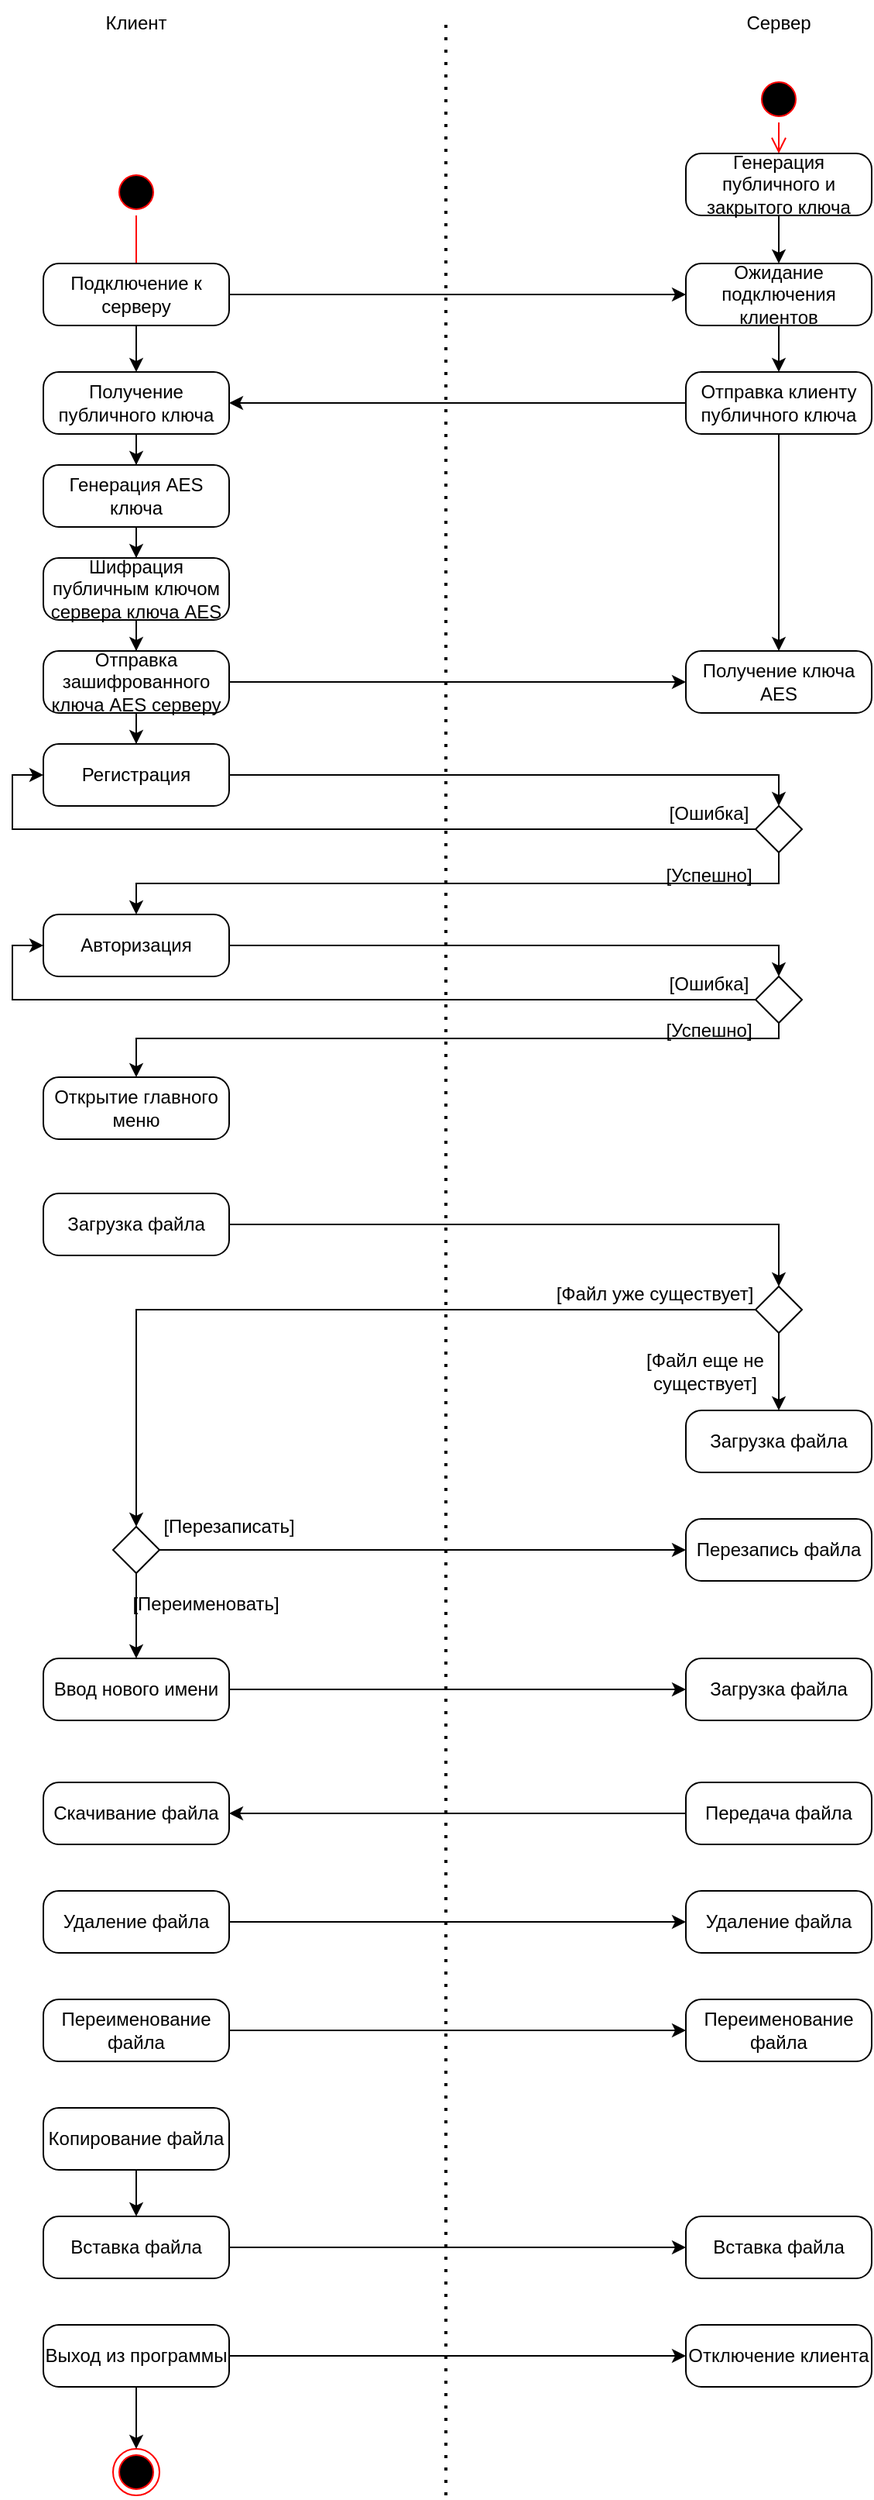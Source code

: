 <mxfile version="26.2.14">
  <diagram name="Страница — 1" id="XenM-EWN3IxrgHyjpjC9">
    <mxGraphModel dx="1773" dy="2209" grid="1" gridSize="10" guides="1" tooltips="1" connect="1" arrows="1" fold="1" page="1" pageScale="1" pageWidth="827" pageHeight="1169" math="0" shadow="0">
      <root>
        <mxCell id="0" />
        <mxCell id="1" parent="0" />
        <mxCell id="k0vnel52Xiy46VMur9Xz-1" value="Клиент" style="text;html=1;align=center;verticalAlign=middle;whiteSpace=wrap;rounded=0;" vertex="1" parent="1">
          <mxGeometry x="170" y="-130" width="60" height="30" as="geometry" />
        </mxCell>
        <mxCell id="k0vnel52Xiy46VMur9Xz-2" value="Сервер" style="text;html=1;align=center;verticalAlign=middle;whiteSpace=wrap;rounded=0;" vertex="1" parent="1">
          <mxGeometry x="585" y="-130" width="60" height="30" as="geometry" />
        </mxCell>
        <mxCell id="k0vnel52Xiy46VMur9Xz-3" value="" style="endArrow=none;dashed=1;html=1;dashPattern=1 3;strokeWidth=2;rounded=0;" edge="1" parent="1">
          <mxGeometry width="50" height="50" relative="1" as="geometry">
            <mxPoint x="400" y="1480" as="sourcePoint" />
            <mxPoint x="400" y="-120" as="targetPoint" />
          </mxGeometry>
        </mxCell>
        <mxCell id="k0vnel52Xiy46VMur9Xz-4" value="" style="ellipse;html=1;shape=startState;fillColor=#000000;strokeColor=#ff0000;" vertex="1" parent="1">
          <mxGeometry x="185" y="-21" width="30" height="30" as="geometry" />
        </mxCell>
        <mxCell id="k0vnel52Xiy46VMur9Xz-5" value="" style="edgeStyle=orthogonalEdgeStyle;html=1;verticalAlign=bottom;endArrow=open;endSize=8;strokeColor=#ff0000;rounded=0;" edge="1" source="k0vnel52Xiy46VMur9Xz-4" parent="1">
          <mxGeometry relative="1" as="geometry">
            <mxPoint x="200" y="63.5" as="targetPoint" />
          </mxGeometry>
        </mxCell>
        <mxCell id="k0vnel52Xiy46VMur9Xz-6" value="" style="ellipse;html=1;shape=startState;fillColor=#000000;strokeColor=#ff0000;" vertex="1" parent="1">
          <mxGeometry x="600" y="-81" width="30" height="30" as="geometry" />
        </mxCell>
        <mxCell id="k0vnel52Xiy46VMur9Xz-7" value="" style="edgeStyle=orthogonalEdgeStyle;html=1;verticalAlign=bottom;endArrow=open;endSize=8;strokeColor=#ff0000;rounded=0;" edge="1" parent="1" source="k0vnel52Xiy46VMur9Xz-6">
          <mxGeometry relative="1" as="geometry">
            <mxPoint x="615" y="-31" as="targetPoint" />
          </mxGeometry>
        </mxCell>
        <mxCell id="k0vnel52Xiy46VMur9Xz-31" style="edgeStyle=orthogonalEdgeStyle;rounded=0;orthogonalLoop=1;jettySize=auto;html=1;entryX=0.5;entryY=0;entryDx=0;entryDy=0;" edge="1" parent="1" source="k0vnel52Xiy46VMur9Xz-8" target="k0vnel52Xiy46VMur9Xz-10">
          <mxGeometry relative="1" as="geometry" />
        </mxCell>
        <mxCell id="k0vnel52Xiy46VMur9Xz-8" value="Регистрация" style="rounded=1;whiteSpace=wrap;html=1;arcSize=25;" vertex="1" parent="1">
          <mxGeometry x="140" y="350" width="120" height="40" as="geometry" />
        </mxCell>
        <mxCell id="k0vnel52Xiy46VMur9Xz-32" style="edgeStyle=orthogonalEdgeStyle;rounded=0;orthogonalLoop=1;jettySize=auto;html=1;entryX=0;entryY=0.5;entryDx=0;entryDy=0;" edge="1" parent="1" source="k0vnel52Xiy46VMur9Xz-10" target="k0vnel52Xiy46VMur9Xz-8">
          <mxGeometry relative="1" as="geometry">
            <mxPoint x="240" y="440" as="targetPoint" />
            <Array as="points">
              <mxPoint x="120" y="405" />
              <mxPoint x="120" y="370" />
            </Array>
          </mxGeometry>
        </mxCell>
        <mxCell id="k0vnel52Xiy46VMur9Xz-36" style="edgeStyle=orthogonalEdgeStyle;rounded=0;orthogonalLoop=1;jettySize=auto;html=1;entryX=0.5;entryY=0;entryDx=0;entryDy=0;" edge="1" parent="1" source="k0vnel52Xiy46VMur9Xz-10" target="k0vnel52Xiy46VMur9Xz-34">
          <mxGeometry relative="1" as="geometry">
            <mxPoint x="300" y="470" as="targetPoint" />
            <Array as="points">
              <mxPoint x="615" y="440" />
              <mxPoint x="200" y="440" />
            </Array>
          </mxGeometry>
        </mxCell>
        <mxCell id="k0vnel52Xiy46VMur9Xz-10" value="" style="rhombus;" vertex="1" parent="1">
          <mxGeometry x="600" y="390" width="30" height="30" as="geometry" />
        </mxCell>
        <mxCell id="k0vnel52Xiy46VMur9Xz-17" style="edgeStyle=orthogonalEdgeStyle;rounded=0;orthogonalLoop=1;jettySize=auto;html=1;entryX=0;entryY=0.5;entryDx=0;entryDy=0;" edge="1" parent="1" source="k0vnel52Xiy46VMur9Xz-11" target="k0vnel52Xiy46VMur9Xz-15">
          <mxGeometry relative="1" as="geometry" />
        </mxCell>
        <mxCell id="k0vnel52Xiy46VMur9Xz-21" style="edgeStyle=orthogonalEdgeStyle;rounded=0;orthogonalLoop=1;jettySize=auto;html=1;entryX=0.5;entryY=0;entryDx=0;entryDy=0;" edge="1" parent="1" source="k0vnel52Xiy46VMur9Xz-11" target="k0vnel52Xiy46VMur9Xz-18">
          <mxGeometry relative="1" as="geometry" />
        </mxCell>
        <mxCell id="k0vnel52Xiy46VMur9Xz-11" value="Подключение к серверу" style="rounded=1;whiteSpace=wrap;html=1;arcSize=25;" vertex="1" parent="1">
          <mxGeometry x="140" y="40" width="120" height="40" as="geometry" />
        </mxCell>
        <mxCell id="k0vnel52Xiy46VMur9Xz-16" style="edgeStyle=orthogonalEdgeStyle;rounded=0;orthogonalLoop=1;jettySize=auto;html=1;entryX=0.5;entryY=0;entryDx=0;entryDy=0;" edge="1" parent="1" source="k0vnel52Xiy46VMur9Xz-12" target="k0vnel52Xiy46VMur9Xz-15">
          <mxGeometry relative="1" as="geometry" />
        </mxCell>
        <mxCell id="k0vnel52Xiy46VMur9Xz-12" value="Генерация публичного и закрытого ключа" style="rounded=1;whiteSpace=wrap;html=1;arcSize=25;" vertex="1" parent="1">
          <mxGeometry x="555" y="-31" width="120" height="40" as="geometry" />
        </mxCell>
        <mxCell id="k0vnel52Xiy46VMur9Xz-98" style="edgeStyle=orthogonalEdgeStyle;rounded=0;orthogonalLoop=1;jettySize=auto;html=1;entryX=0.5;entryY=0;entryDx=0;entryDy=0;" edge="1" parent="1" source="k0vnel52Xiy46VMur9Xz-15" target="k0vnel52Xiy46VMur9Xz-19">
          <mxGeometry relative="1" as="geometry" />
        </mxCell>
        <mxCell id="k0vnel52Xiy46VMur9Xz-15" value="Ожидание подключения клиентов" style="rounded=1;whiteSpace=wrap;html=1;arcSize=25;" vertex="1" parent="1">
          <mxGeometry x="555" y="40" width="120" height="40" as="geometry" />
        </mxCell>
        <mxCell id="k0vnel52Xiy46VMur9Xz-23" style="edgeStyle=orthogonalEdgeStyle;rounded=0;orthogonalLoop=1;jettySize=auto;html=1;entryX=0.5;entryY=0;entryDx=0;entryDy=0;" edge="1" parent="1" source="k0vnel52Xiy46VMur9Xz-18" target="k0vnel52Xiy46VMur9Xz-22">
          <mxGeometry relative="1" as="geometry" />
        </mxCell>
        <mxCell id="k0vnel52Xiy46VMur9Xz-18" value="Получение публичного ключа" style="rounded=1;whiteSpace=wrap;html=1;arcSize=25;" vertex="1" parent="1">
          <mxGeometry x="140" y="110" width="120" height="40" as="geometry" />
        </mxCell>
        <mxCell id="k0vnel52Xiy46VMur9Xz-20" style="edgeStyle=orthogonalEdgeStyle;rounded=0;orthogonalLoop=1;jettySize=auto;html=1;entryX=1;entryY=0.5;entryDx=0;entryDy=0;" edge="1" parent="1" source="k0vnel52Xiy46VMur9Xz-19" target="k0vnel52Xiy46VMur9Xz-18">
          <mxGeometry relative="1" as="geometry" />
        </mxCell>
        <mxCell id="k0vnel52Xiy46VMur9Xz-99" style="edgeStyle=orthogonalEdgeStyle;rounded=0;orthogonalLoop=1;jettySize=auto;html=1;entryX=0.5;entryY=0;entryDx=0;entryDy=0;" edge="1" parent="1" source="k0vnel52Xiy46VMur9Xz-19" target="k0vnel52Xiy46VMur9Xz-26">
          <mxGeometry relative="1" as="geometry" />
        </mxCell>
        <mxCell id="k0vnel52Xiy46VMur9Xz-19" value="Отправка клиенту публичного ключа" style="rounded=1;whiteSpace=wrap;html=1;arcSize=25;" vertex="1" parent="1">
          <mxGeometry x="555" y="110" width="120" height="40" as="geometry" />
        </mxCell>
        <mxCell id="k0vnel52Xiy46VMur9Xz-28" style="edgeStyle=orthogonalEdgeStyle;rounded=0;orthogonalLoop=1;jettySize=auto;html=1;entryX=0.5;entryY=0;entryDx=0;entryDy=0;" edge="1" parent="1" source="k0vnel52Xiy46VMur9Xz-22" target="k0vnel52Xiy46VMur9Xz-24">
          <mxGeometry relative="1" as="geometry" />
        </mxCell>
        <mxCell id="k0vnel52Xiy46VMur9Xz-22" value="Генерация AES ключа" style="rounded=1;whiteSpace=wrap;html=1;arcSize=25;" vertex="1" parent="1">
          <mxGeometry x="140" y="170" width="120" height="40" as="geometry" />
        </mxCell>
        <mxCell id="k0vnel52Xiy46VMur9Xz-29" style="edgeStyle=orthogonalEdgeStyle;rounded=0;orthogonalLoop=1;jettySize=auto;html=1;entryX=0.5;entryY=0;entryDx=0;entryDy=0;" edge="1" parent="1" source="k0vnel52Xiy46VMur9Xz-24" target="k0vnel52Xiy46VMur9Xz-25">
          <mxGeometry relative="1" as="geometry" />
        </mxCell>
        <mxCell id="k0vnel52Xiy46VMur9Xz-24" value="Шифрация публичным ключом сервера ключа AES" style="rounded=1;whiteSpace=wrap;html=1;arcSize=25;" vertex="1" parent="1">
          <mxGeometry x="140" y="230" width="120" height="40" as="geometry" />
        </mxCell>
        <mxCell id="k0vnel52Xiy46VMur9Xz-27" style="edgeStyle=orthogonalEdgeStyle;rounded=0;orthogonalLoop=1;jettySize=auto;html=1;entryX=0;entryY=0.5;entryDx=0;entryDy=0;" edge="1" parent="1" source="k0vnel52Xiy46VMur9Xz-25" target="k0vnel52Xiy46VMur9Xz-26">
          <mxGeometry relative="1" as="geometry" />
        </mxCell>
        <mxCell id="k0vnel52Xiy46VMur9Xz-30" style="edgeStyle=orthogonalEdgeStyle;rounded=0;orthogonalLoop=1;jettySize=auto;html=1;entryX=0.5;entryY=0;entryDx=0;entryDy=0;" edge="1" parent="1" source="k0vnel52Xiy46VMur9Xz-25" target="k0vnel52Xiy46VMur9Xz-8">
          <mxGeometry relative="1" as="geometry" />
        </mxCell>
        <mxCell id="k0vnel52Xiy46VMur9Xz-25" value="Отправка зашифрованного ключа AES серверу" style="rounded=1;whiteSpace=wrap;html=1;arcSize=25;" vertex="1" parent="1">
          <mxGeometry x="140" y="290" width="120" height="40" as="geometry" />
        </mxCell>
        <mxCell id="k0vnel52Xiy46VMur9Xz-26" value="Получение ключа AES" style="rounded=1;whiteSpace=wrap;html=1;arcSize=25;" vertex="1" parent="1">
          <mxGeometry x="555" y="290" width="120" height="40" as="geometry" />
        </mxCell>
        <mxCell id="k0vnel52Xiy46VMur9Xz-43" style="edgeStyle=orthogonalEdgeStyle;rounded=0;orthogonalLoop=1;jettySize=auto;html=1;entryX=0.5;entryY=0;entryDx=0;entryDy=0;" edge="1" parent="1" source="k0vnel52Xiy46VMur9Xz-34" target="k0vnel52Xiy46VMur9Xz-40">
          <mxGeometry relative="1" as="geometry" />
        </mxCell>
        <mxCell id="k0vnel52Xiy46VMur9Xz-34" value="Авторизация" style="rounded=1;whiteSpace=wrap;html=1;arcSize=25;" vertex="1" parent="1">
          <mxGeometry x="140" y="460" width="120" height="40" as="geometry" />
        </mxCell>
        <mxCell id="k0vnel52Xiy46VMur9Xz-37" value="[Ошибка]" style="text;html=1;align=center;verticalAlign=middle;whiteSpace=wrap;rounded=0;" vertex="1" parent="1">
          <mxGeometry x="540" y="380" width="60" height="30" as="geometry" />
        </mxCell>
        <mxCell id="k0vnel52Xiy46VMur9Xz-38" value="[Успешно]" style="text;html=1;align=center;verticalAlign=middle;whiteSpace=wrap;rounded=0;" vertex="1" parent="1">
          <mxGeometry x="540" y="420" width="60" height="30" as="geometry" />
        </mxCell>
        <mxCell id="k0vnel52Xiy46VMur9Xz-39" value="Открытие главного меню" style="rounded=1;whiteSpace=wrap;html=1;arcSize=25;" vertex="1" parent="1">
          <mxGeometry x="140" y="565" width="120" height="40" as="geometry" />
        </mxCell>
        <mxCell id="k0vnel52Xiy46VMur9Xz-45" style="edgeStyle=orthogonalEdgeStyle;rounded=0;orthogonalLoop=1;jettySize=auto;html=1;entryX=0;entryY=0.5;entryDx=0;entryDy=0;" edge="1" parent="1" source="k0vnel52Xiy46VMur9Xz-40" target="k0vnel52Xiy46VMur9Xz-34">
          <mxGeometry relative="1" as="geometry">
            <Array as="points">
              <mxPoint x="120" y="515" />
              <mxPoint x="120" y="480" />
            </Array>
          </mxGeometry>
        </mxCell>
        <mxCell id="k0vnel52Xiy46VMur9Xz-46" style="edgeStyle=orthogonalEdgeStyle;rounded=0;orthogonalLoop=1;jettySize=auto;html=1;entryX=0.5;entryY=0;entryDx=0;entryDy=0;" edge="1" parent="1" source="k0vnel52Xiy46VMur9Xz-40" target="k0vnel52Xiy46VMur9Xz-39">
          <mxGeometry relative="1" as="geometry">
            <Array as="points">
              <mxPoint x="615" y="540" />
              <mxPoint x="200" y="540" />
            </Array>
          </mxGeometry>
        </mxCell>
        <mxCell id="k0vnel52Xiy46VMur9Xz-40" value="" style="rhombus;" vertex="1" parent="1">
          <mxGeometry x="600" y="500" width="30" height="30" as="geometry" />
        </mxCell>
        <mxCell id="k0vnel52Xiy46VMur9Xz-41" value="[Ошибка]" style="text;html=1;align=center;verticalAlign=middle;whiteSpace=wrap;rounded=0;" vertex="1" parent="1">
          <mxGeometry x="540" y="490" width="60" height="30" as="geometry" />
        </mxCell>
        <mxCell id="k0vnel52Xiy46VMur9Xz-42" value="[Успешно]" style="text;html=1;align=center;verticalAlign=middle;whiteSpace=wrap;rounded=0;" vertex="1" parent="1">
          <mxGeometry x="540" y="520" width="60" height="30" as="geometry" />
        </mxCell>
        <mxCell id="k0vnel52Xiy46VMur9Xz-54" style="edgeStyle=orthogonalEdgeStyle;rounded=0;orthogonalLoop=1;jettySize=auto;html=1;entryX=0.5;entryY=0;entryDx=0;entryDy=0;" edge="1" parent="1" source="k0vnel52Xiy46VMur9Xz-47" target="k0vnel52Xiy46VMur9Xz-51">
          <mxGeometry relative="1" as="geometry" />
        </mxCell>
        <mxCell id="k0vnel52Xiy46VMur9Xz-47" value="Загрузка файла" style="rounded=1;whiteSpace=wrap;html=1;arcSize=25;" vertex="1" parent="1">
          <mxGeometry x="140" y="640" width="120" height="40" as="geometry" />
        </mxCell>
        <mxCell id="k0vnel52Xiy46VMur9Xz-50" value="Загрузка файла" style="rounded=1;whiteSpace=wrap;html=1;arcSize=25;" vertex="1" parent="1">
          <mxGeometry x="555" y="940" width="120" height="40" as="geometry" />
        </mxCell>
        <mxCell id="k0vnel52Xiy46VMur9Xz-57" style="edgeStyle=orthogonalEdgeStyle;rounded=0;orthogonalLoop=1;jettySize=auto;html=1;" edge="1" parent="1" source="k0vnel52Xiy46VMur9Xz-51">
          <mxGeometry relative="1" as="geometry">
            <mxPoint x="615" y="780" as="targetPoint" />
          </mxGeometry>
        </mxCell>
        <mxCell id="k0vnel52Xiy46VMur9Xz-64" style="edgeStyle=orthogonalEdgeStyle;rounded=0;orthogonalLoop=1;jettySize=auto;html=1;entryX=0.5;entryY=0;entryDx=0;entryDy=0;" edge="1" parent="1" source="k0vnel52Xiy46VMur9Xz-51" target="k0vnel52Xiy46VMur9Xz-63">
          <mxGeometry relative="1" as="geometry" />
        </mxCell>
        <mxCell id="k0vnel52Xiy46VMur9Xz-51" value="" style="rhombus;" vertex="1" parent="1">
          <mxGeometry x="600" y="700" width="30" height="30" as="geometry" />
        </mxCell>
        <mxCell id="k0vnel52Xiy46VMur9Xz-52" value="[Файл уже существует]" style="text;html=1;align=center;verticalAlign=middle;whiteSpace=wrap;rounded=0;" vertex="1" parent="1">
          <mxGeometry x="470" y="690" width="130" height="30" as="geometry" />
        </mxCell>
        <mxCell id="k0vnel52Xiy46VMur9Xz-53" value="[Файл еще не существует]" style="text;html=1;align=center;verticalAlign=middle;whiteSpace=wrap;rounded=0;" vertex="1" parent="1">
          <mxGeometry x="520" y="740" width="95" height="30" as="geometry" />
        </mxCell>
        <mxCell id="k0vnel52Xiy46VMur9Xz-58" value="Загрузка файла" style="rounded=1;whiteSpace=wrap;html=1;arcSize=25;" vertex="1" parent="1">
          <mxGeometry x="555" y="780" width="120" height="40" as="geometry" />
        </mxCell>
        <mxCell id="k0vnel52Xiy46VMur9Xz-62" value="Перезапись файла" style="rounded=1;whiteSpace=wrap;html=1;arcSize=25;" vertex="1" parent="1">
          <mxGeometry x="555" y="850" width="120" height="40" as="geometry" />
        </mxCell>
        <mxCell id="k0vnel52Xiy46VMur9Xz-66" style="edgeStyle=orthogonalEdgeStyle;rounded=0;orthogonalLoop=1;jettySize=auto;html=1;entryX=0;entryY=0.5;entryDx=0;entryDy=0;" edge="1" parent="1" source="k0vnel52Xiy46VMur9Xz-63" target="k0vnel52Xiy46VMur9Xz-62">
          <mxGeometry relative="1" as="geometry" />
        </mxCell>
        <mxCell id="k0vnel52Xiy46VMur9Xz-72" style="edgeStyle=orthogonalEdgeStyle;rounded=0;orthogonalLoop=1;jettySize=auto;html=1;entryX=0.5;entryY=0;entryDx=0;entryDy=0;" edge="1" parent="1" source="k0vnel52Xiy46VMur9Xz-63" target="k0vnel52Xiy46VMur9Xz-71">
          <mxGeometry relative="1" as="geometry" />
        </mxCell>
        <mxCell id="k0vnel52Xiy46VMur9Xz-63" value="" style="rhombus;" vertex="1" parent="1">
          <mxGeometry x="185" y="855" width="30" height="30" as="geometry" />
        </mxCell>
        <mxCell id="k0vnel52Xiy46VMur9Xz-69" value="[Перезаписать]" style="text;html=1;align=center;verticalAlign=middle;whiteSpace=wrap;rounded=0;" vertex="1" parent="1">
          <mxGeometry x="230" y="840" width="60" height="30" as="geometry" />
        </mxCell>
        <mxCell id="k0vnel52Xiy46VMur9Xz-70" value="[Переименовать]" style="text;html=1;align=center;verticalAlign=middle;whiteSpace=wrap;rounded=0;" vertex="1" parent="1">
          <mxGeometry x="215" y="890" width="60" height="30" as="geometry" />
        </mxCell>
        <mxCell id="k0vnel52Xiy46VMur9Xz-73" style="edgeStyle=orthogonalEdgeStyle;rounded=0;orthogonalLoop=1;jettySize=auto;html=1;entryX=0;entryY=0.5;entryDx=0;entryDy=0;" edge="1" parent="1" source="k0vnel52Xiy46VMur9Xz-71" target="k0vnel52Xiy46VMur9Xz-50">
          <mxGeometry relative="1" as="geometry" />
        </mxCell>
        <mxCell id="k0vnel52Xiy46VMur9Xz-71" value="Ввод нового имени" style="rounded=1;whiteSpace=wrap;html=1;arcSize=25;" vertex="1" parent="1">
          <mxGeometry x="140" y="940" width="120" height="40" as="geometry" />
        </mxCell>
        <mxCell id="k0vnel52Xiy46VMur9Xz-74" value="Скачивание файла" style="rounded=1;whiteSpace=wrap;html=1;arcSize=25;" vertex="1" parent="1">
          <mxGeometry x="140" y="1020" width="120" height="40" as="geometry" />
        </mxCell>
        <mxCell id="k0vnel52Xiy46VMur9Xz-79" style="edgeStyle=orthogonalEdgeStyle;rounded=0;orthogonalLoop=1;jettySize=auto;html=1;entryX=1;entryY=0.5;entryDx=0;entryDy=0;" edge="1" parent="1" source="k0vnel52Xiy46VMur9Xz-75" target="k0vnel52Xiy46VMur9Xz-74">
          <mxGeometry relative="1" as="geometry" />
        </mxCell>
        <mxCell id="k0vnel52Xiy46VMur9Xz-75" value="Передача файла" style="rounded=1;whiteSpace=wrap;html=1;arcSize=25;" vertex="1" parent="1">
          <mxGeometry x="555" y="1020" width="120" height="40" as="geometry" />
        </mxCell>
        <mxCell id="k0vnel52Xiy46VMur9Xz-82" style="edgeStyle=orthogonalEdgeStyle;rounded=0;orthogonalLoop=1;jettySize=auto;html=1;entryX=0;entryY=0.5;entryDx=0;entryDy=0;" edge="1" parent="1" source="k0vnel52Xiy46VMur9Xz-80" target="k0vnel52Xiy46VMur9Xz-81">
          <mxGeometry relative="1" as="geometry" />
        </mxCell>
        <mxCell id="k0vnel52Xiy46VMur9Xz-80" value="Удаление файла" style="rounded=1;whiteSpace=wrap;html=1;arcSize=25;" vertex="1" parent="1">
          <mxGeometry x="140" y="1090" width="120" height="40" as="geometry" />
        </mxCell>
        <mxCell id="k0vnel52Xiy46VMur9Xz-81" value="Удаление файла" style="rounded=1;whiteSpace=wrap;html=1;arcSize=25;" vertex="1" parent="1">
          <mxGeometry x="555" y="1090" width="120" height="40" as="geometry" />
        </mxCell>
        <mxCell id="k0vnel52Xiy46VMur9Xz-83" style="edgeStyle=orthogonalEdgeStyle;rounded=0;orthogonalLoop=1;jettySize=auto;html=1;entryX=0;entryY=0.5;entryDx=0;entryDy=0;" edge="1" parent="1" source="k0vnel52Xiy46VMur9Xz-84" target="k0vnel52Xiy46VMur9Xz-85">
          <mxGeometry relative="1" as="geometry" />
        </mxCell>
        <mxCell id="k0vnel52Xiy46VMur9Xz-84" value="Переименование файла" style="rounded=1;whiteSpace=wrap;html=1;arcSize=25;" vertex="1" parent="1">
          <mxGeometry x="140" y="1160" width="120" height="40" as="geometry" />
        </mxCell>
        <mxCell id="k0vnel52Xiy46VMur9Xz-85" value="Переименование файла" style="rounded=1;whiteSpace=wrap;html=1;arcSize=25;" vertex="1" parent="1">
          <mxGeometry x="555" y="1160" width="120" height="40" as="geometry" />
        </mxCell>
        <mxCell id="k0vnel52Xiy46VMur9Xz-92" style="edgeStyle=orthogonalEdgeStyle;rounded=0;orthogonalLoop=1;jettySize=auto;html=1;entryX=0.5;entryY=0;entryDx=0;entryDy=0;" edge="1" parent="1" source="k0vnel52Xiy46VMur9Xz-87" target="k0vnel52Xiy46VMur9Xz-90">
          <mxGeometry relative="1" as="geometry" />
        </mxCell>
        <mxCell id="k0vnel52Xiy46VMur9Xz-87" value="Копирование файла" style="rounded=1;whiteSpace=wrap;html=1;arcSize=25;" vertex="1" parent="1">
          <mxGeometry x="140" y="1230" width="120" height="40" as="geometry" />
        </mxCell>
        <mxCell id="k0vnel52Xiy46VMur9Xz-89" style="edgeStyle=orthogonalEdgeStyle;rounded=0;orthogonalLoop=1;jettySize=auto;html=1;entryX=0;entryY=0.5;entryDx=0;entryDy=0;" edge="1" parent="1" source="k0vnel52Xiy46VMur9Xz-90" target="k0vnel52Xiy46VMur9Xz-91">
          <mxGeometry relative="1" as="geometry" />
        </mxCell>
        <mxCell id="k0vnel52Xiy46VMur9Xz-90" value="Вставка файла" style="rounded=1;whiteSpace=wrap;html=1;arcSize=25;" vertex="1" parent="1">
          <mxGeometry x="140" y="1300" width="120" height="40" as="geometry" />
        </mxCell>
        <mxCell id="k0vnel52Xiy46VMur9Xz-91" value="Вставка файла" style="rounded=1;whiteSpace=wrap;html=1;arcSize=25;" vertex="1" parent="1">
          <mxGeometry x="555" y="1300" width="120" height="40" as="geometry" />
        </mxCell>
        <mxCell id="k0vnel52Xiy46VMur9Xz-94" value="" style="ellipse;html=1;shape=endState;fillColor=#000000;strokeColor=#ff0000;" vertex="1" parent="1">
          <mxGeometry x="185" y="1450" width="30" height="30" as="geometry" />
        </mxCell>
        <mxCell id="k0vnel52Xiy46VMur9Xz-103" style="edgeStyle=orthogonalEdgeStyle;rounded=0;orthogonalLoop=1;jettySize=auto;html=1;entryX=0.5;entryY=0;entryDx=0;entryDy=0;" edge="1" parent="1" source="k0vnel52Xiy46VMur9Xz-101" target="k0vnel52Xiy46VMur9Xz-94">
          <mxGeometry relative="1" as="geometry" />
        </mxCell>
        <mxCell id="k0vnel52Xiy46VMur9Xz-104" style="edgeStyle=orthogonalEdgeStyle;rounded=0;orthogonalLoop=1;jettySize=auto;html=1;entryX=0;entryY=0.5;entryDx=0;entryDy=0;" edge="1" parent="1" source="k0vnel52Xiy46VMur9Xz-101" target="k0vnel52Xiy46VMur9Xz-102">
          <mxGeometry relative="1" as="geometry" />
        </mxCell>
        <mxCell id="k0vnel52Xiy46VMur9Xz-101" value="Выход из программы" style="rounded=1;whiteSpace=wrap;html=1;arcSize=25;" vertex="1" parent="1">
          <mxGeometry x="140" y="1370" width="120" height="40" as="geometry" />
        </mxCell>
        <mxCell id="k0vnel52Xiy46VMur9Xz-102" value="Отключение клиента" style="rounded=1;whiteSpace=wrap;html=1;arcSize=25;" vertex="1" parent="1">
          <mxGeometry x="555" y="1370" width="120" height="40" as="geometry" />
        </mxCell>
      </root>
    </mxGraphModel>
  </diagram>
</mxfile>
